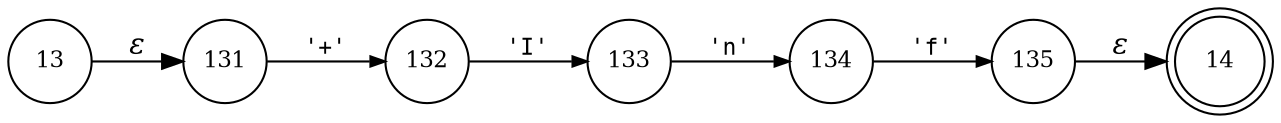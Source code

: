 digraph ATN {
rankdir=LR;
s14[fontsize=11, label="14", shape=doublecircle, fixedsize=true, width=.6];
s131[fontsize=11,label="131", shape=circle, fixedsize=true, width=.55, peripheries=1];
s132[fontsize=11,label="132", shape=circle, fixedsize=true, width=.55, peripheries=1];
s133[fontsize=11,label="133", shape=circle, fixedsize=true, width=.55, peripheries=1];
s134[fontsize=11,label="134", shape=circle, fixedsize=true, width=.55, peripheries=1];
s135[fontsize=11,label="135", shape=circle, fixedsize=true, width=.55, peripheries=1];
s13[fontsize=11,label="13", shape=circle, fixedsize=true, width=.55, peripheries=1];
s13 -> s131 [fontname="Times-Italic", label="&epsilon;"];
s131 -> s132 [fontsize=11, fontname="Courier", arrowsize=.7, label = "'+'", arrowhead = normal];
s132 -> s133 [fontsize=11, fontname="Courier", arrowsize=.7, label = "'I'", arrowhead = normal];
s133 -> s134 [fontsize=11, fontname="Courier", arrowsize=.7, label = "'n'", arrowhead = normal];
s134 -> s135 [fontsize=11, fontname="Courier", arrowsize=.7, label = "'f'", arrowhead = normal];
s135 -> s14 [fontname="Times-Italic", label="&epsilon;"];
}